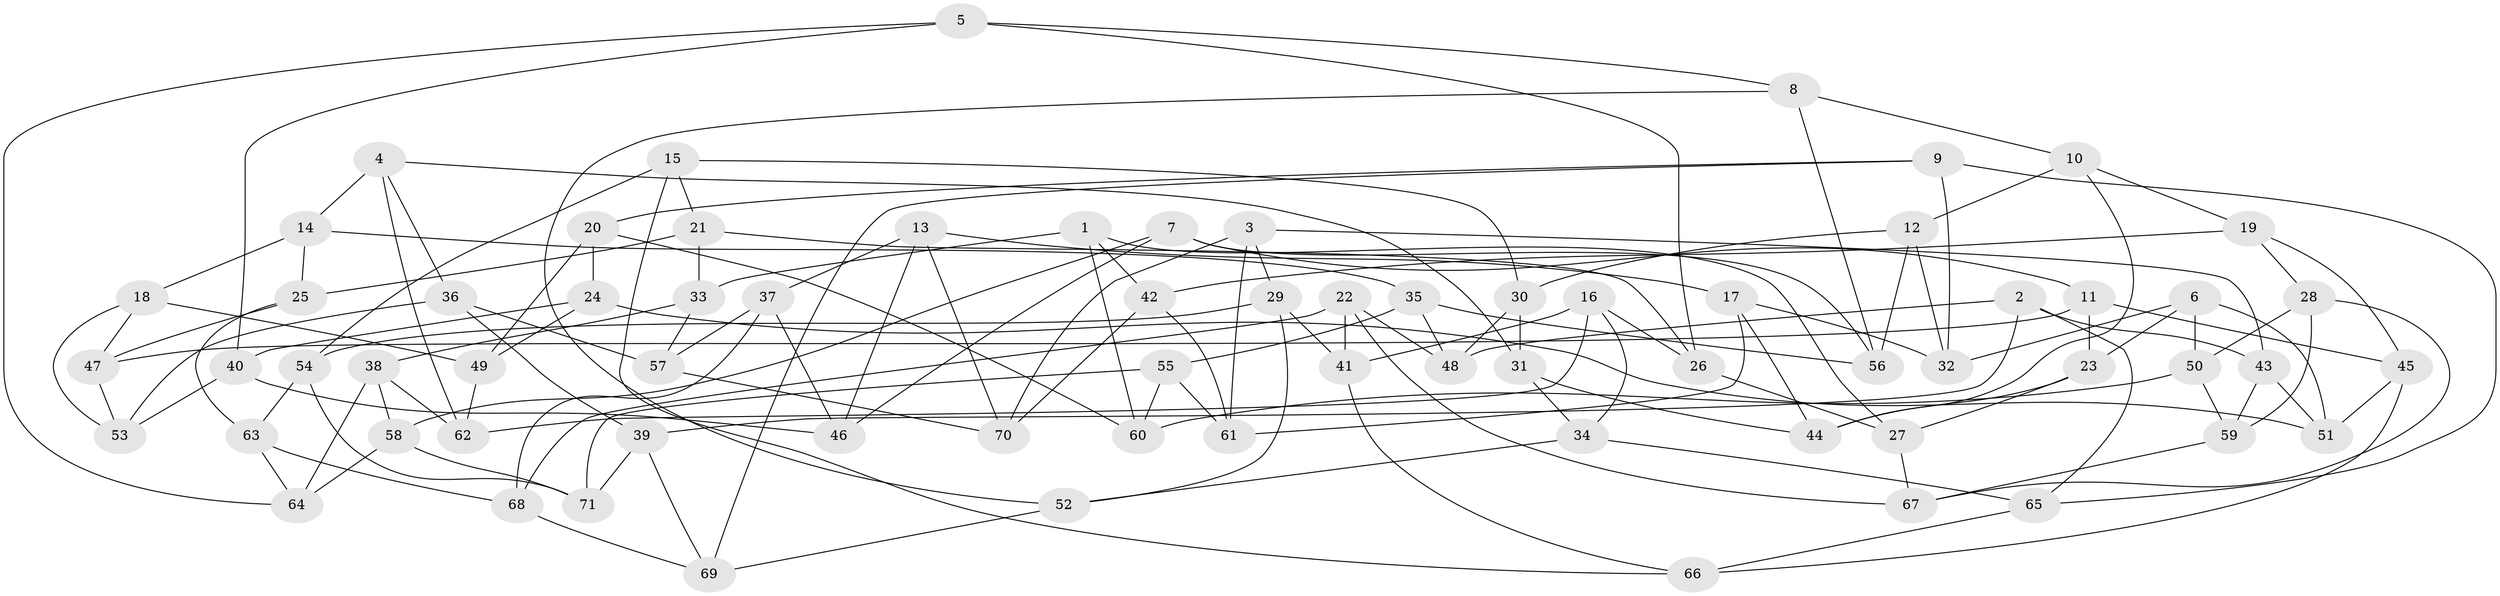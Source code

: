 // Generated by graph-tools (version 1.1) at 2025/11/02/27/25 16:11:45]
// undirected, 71 vertices, 142 edges
graph export_dot {
graph [start="1"]
  node [color=gray90,style=filled];
  1;
  2;
  3;
  4;
  5;
  6;
  7;
  8;
  9;
  10;
  11;
  12;
  13;
  14;
  15;
  16;
  17;
  18;
  19;
  20;
  21;
  22;
  23;
  24;
  25;
  26;
  27;
  28;
  29;
  30;
  31;
  32;
  33;
  34;
  35;
  36;
  37;
  38;
  39;
  40;
  41;
  42;
  43;
  44;
  45;
  46;
  47;
  48;
  49;
  50;
  51;
  52;
  53;
  54;
  55;
  56;
  57;
  58;
  59;
  60;
  61;
  62;
  63;
  64;
  65;
  66;
  67;
  68;
  69;
  70;
  71;
  1 -- 60;
  1 -- 33;
  1 -- 42;
  1 -- 27;
  2 -- 65;
  2 -- 39;
  2 -- 48;
  2 -- 43;
  3 -- 29;
  3 -- 61;
  3 -- 43;
  3 -- 70;
  4 -- 36;
  4 -- 31;
  4 -- 14;
  4 -- 62;
  5 -- 64;
  5 -- 8;
  5 -- 40;
  5 -- 26;
  6 -- 50;
  6 -- 51;
  6 -- 23;
  6 -- 32;
  7 -- 11;
  7 -- 58;
  7 -- 56;
  7 -- 46;
  8 -- 10;
  8 -- 56;
  8 -- 52;
  9 -- 65;
  9 -- 32;
  9 -- 20;
  9 -- 69;
  10 -- 12;
  10 -- 44;
  10 -- 19;
  11 -- 45;
  11 -- 47;
  11 -- 23;
  12 -- 56;
  12 -- 32;
  12 -- 30;
  13 -- 46;
  13 -- 17;
  13 -- 37;
  13 -- 70;
  14 -- 35;
  14 -- 18;
  14 -- 25;
  15 -- 30;
  15 -- 66;
  15 -- 21;
  15 -- 54;
  16 -- 26;
  16 -- 62;
  16 -- 41;
  16 -- 34;
  17 -- 44;
  17 -- 32;
  17 -- 61;
  18 -- 47;
  18 -- 49;
  18 -- 53;
  19 -- 42;
  19 -- 45;
  19 -- 28;
  20 -- 24;
  20 -- 60;
  20 -- 49;
  21 -- 25;
  21 -- 33;
  21 -- 26;
  22 -- 48;
  22 -- 67;
  22 -- 41;
  22 -- 68;
  23 -- 27;
  23 -- 44;
  24 -- 51;
  24 -- 40;
  24 -- 49;
  25 -- 47;
  25 -- 63;
  26 -- 27;
  27 -- 67;
  28 -- 59;
  28 -- 50;
  28 -- 67;
  29 -- 41;
  29 -- 54;
  29 -- 52;
  30 -- 48;
  30 -- 31;
  31 -- 44;
  31 -- 34;
  33 -- 57;
  33 -- 38;
  34 -- 65;
  34 -- 52;
  35 -- 56;
  35 -- 48;
  35 -- 55;
  36 -- 39;
  36 -- 53;
  36 -- 57;
  37 -- 46;
  37 -- 68;
  37 -- 57;
  38 -- 58;
  38 -- 62;
  38 -- 64;
  39 -- 71;
  39 -- 69;
  40 -- 53;
  40 -- 46;
  41 -- 66;
  42 -- 61;
  42 -- 70;
  43 -- 59;
  43 -- 51;
  45 -- 51;
  45 -- 66;
  47 -- 53;
  49 -- 62;
  50 -- 60;
  50 -- 59;
  52 -- 69;
  54 -- 71;
  54 -- 63;
  55 -- 61;
  55 -- 71;
  55 -- 60;
  57 -- 70;
  58 -- 71;
  58 -- 64;
  59 -- 67;
  63 -- 64;
  63 -- 68;
  65 -- 66;
  68 -- 69;
}
